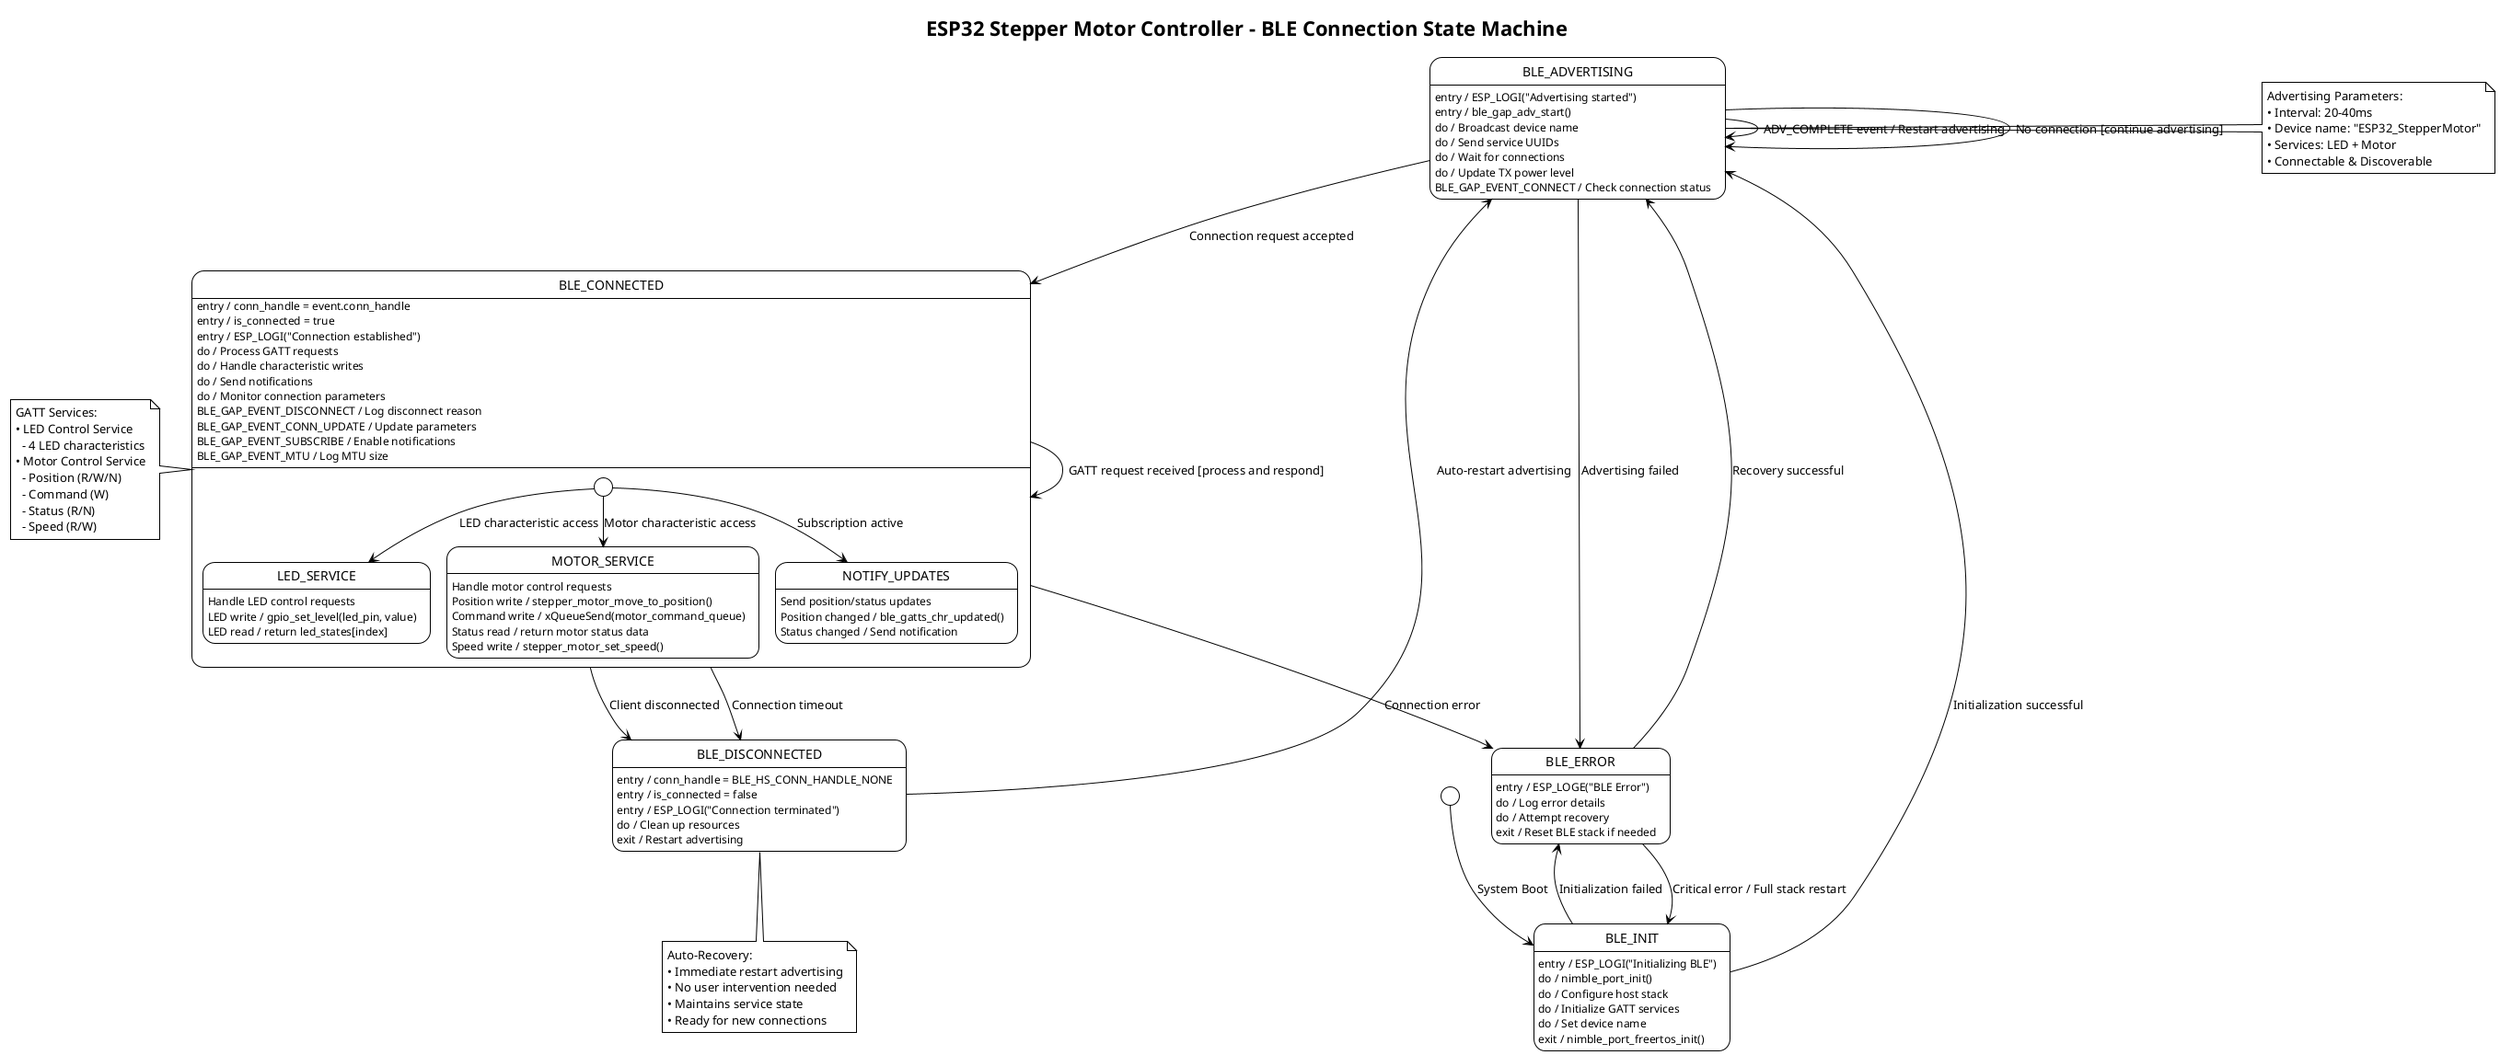 @startuml BLE_State_Machine
!theme plain

title ESP32 Stepper Motor Controller - BLE Connection State Machine

[*] --> BLE_INIT : System Boot

state BLE_INIT {
    BLE_INIT : entry / ESP_LOGI("Initializing BLE")
    BLE_INIT : do / nimble_port_init()
    BLE_INIT : do / Configure host stack
    BLE_INIT : do / Initialize GATT services
    BLE_INIT : do / Set device name
    BLE_INIT : exit / nimble_port_freertos_init()
}

state BLE_ADVERTISING {
    BLE_ADVERTISING : entry / ESP_LOGI("Advertising started")
    BLE_ADVERTISING : entry / ble_gap_adv_start()
    BLE_ADVERTISING : do / Broadcast device name
    BLE_ADVERTISING : do / Send service UUIDs
    BLE_ADVERTISING : do / Wait for connections
    BLE_ADVERTISING : do / Update TX power level
}

state BLE_CONNECTED {
    BLE_CONNECTED : entry / conn_handle = event.conn_handle
    BLE_CONNECTED : entry / is_connected = true
    BLE_CONNECTED : entry / ESP_LOGI("Connection established")
    BLE_CONNECTED : do / Process GATT requests
    BLE_CONNECTED : do / Handle characteristic writes
    BLE_CONNECTED : do / Send notifications
    BLE_CONNECTED : do / Monitor connection parameters
}

state BLE_DISCONNECTED {
    BLE_DISCONNECTED : entry / conn_handle = BLE_HS_CONN_HANDLE_NONE
    BLE_DISCONNECTED : entry / is_connected = false
    BLE_DISCONNECTED : entry / ESP_LOGI("Connection terminated")
    BLE_DISCONNECTED : do / Clean up resources
    BLE_DISCONNECTED : exit / Restart advertising
}

state BLE_ERROR {
    BLE_ERROR : entry / ESP_LOGE("BLE Error")
    BLE_ERROR : do / Log error details
    BLE_ERROR : do / Attempt recovery
    BLE_ERROR : exit / Reset BLE stack if needed
}

' Main BLE transitions
BLE_INIT --> BLE_ADVERTISING : Initialization successful
BLE_INIT --> BLE_ERROR : Initialization failed

BLE_ADVERTISING --> BLE_CONNECTED : Connection request accepted
BLE_ADVERTISING --> BLE_ERROR : Advertising failed
BLE_ADVERTISING --> BLE_ADVERTISING : ADV_COMPLETE event / Restart advertising

BLE_CONNECTED --> BLE_DISCONNECTED : Client disconnected
BLE_CONNECTED --> BLE_DISCONNECTED : Connection timeout
BLE_CONNECTED --> BLE_ERROR : Connection error

BLE_DISCONNECTED --> BLE_ADVERTISING : Auto-restart advertising
BLE_ERROR --> BLE_ADVERTISING : Recovery successful

' GATT Service substates within BLE_CONNECTED
state BLE_CONNECTED {
    state LED_SERVICE : Handle LED control requests
    state MOTOR_SERVICE : Handle motor control requests
    state NOTIFY_UPDATES : Send position/status updates
    
    LED_SERVICE : LED write / gpio_set_level(led_pin, value)
    LED_SERVICE : LED read / return led_states[index]
    
    MOTOR_SERVICE : Position write / stepper_motor_move_to_position()
    MOTOR_SERVICE : Command write / xQueueSend(motor_command_queue)
    MOTOR_SERVICE : Status read / return motor status data
    MOTOR_SERVICE : Speed write / stepper_motor_set_speed()
    
    NOTIFY_UPDATES : Position changed / ble_gatts_chr_updated()
    NOTIFY_UPDATES : Status changed / Send notification
    
    [*] --> LED_SERVICE : LED characteristic access
    [*] --> MOTOR_SERVICE : Motor characteristic access
    [*] --> NOTIFY_UPDATES : Subscription active
}

' Event-driven transitions
BLE_ADVERTISING : BLE_GAP_EVENT_CONNECT / Check connection status
BLE_CONNECTED : BLE_GAP_EVENT_DISCONNECT / Log disconnect reason
BLE_CONNECTED : BLE_GAP_EVENT_CONN_UPDATE / Update parameters
BLE_CONNECTED : BLE_GAP_EVENT_SUBSCRIBE / Enable notifications
BLE_CONNECTED : BLE_GAP_EVENT_MTU / Log MTU size

' Connection parameters
note right of BLE_ADVERTISING : Advertising Parameters:\n• Interval: 20-40ms\n• Device name: "ESP32_StepperMotor"\n• Services: LED + Motor\n• Connectable & Discoverable

note left of BLE_CONNECTED : GATT Services:\n• LED Control Service\n  - 4 LED characteristics\n• Motor Control Service\n  - Position (R/W/N)\n  - Command (W)\n  - Status (R/N)\n  - Speed (R/W)

note bottom of BLE_DISCONNECTED : Auto-Recovery:\n• Immediate restart advertising\n• No user intervention needed\n• Maintains service state\n• Ready for new connections

' Self-transitions for continuous operations
BLE_ADVERTISING --> BLE_ADVERTISING : No connection [continue advertising]
BLE_CONNECTED --> BLE_CONNECTED : GATT request received [process and respond]

' Error recovery
BLE_ERROR --> BLE_INIT : Critical error / Full stack restart

@enduml 